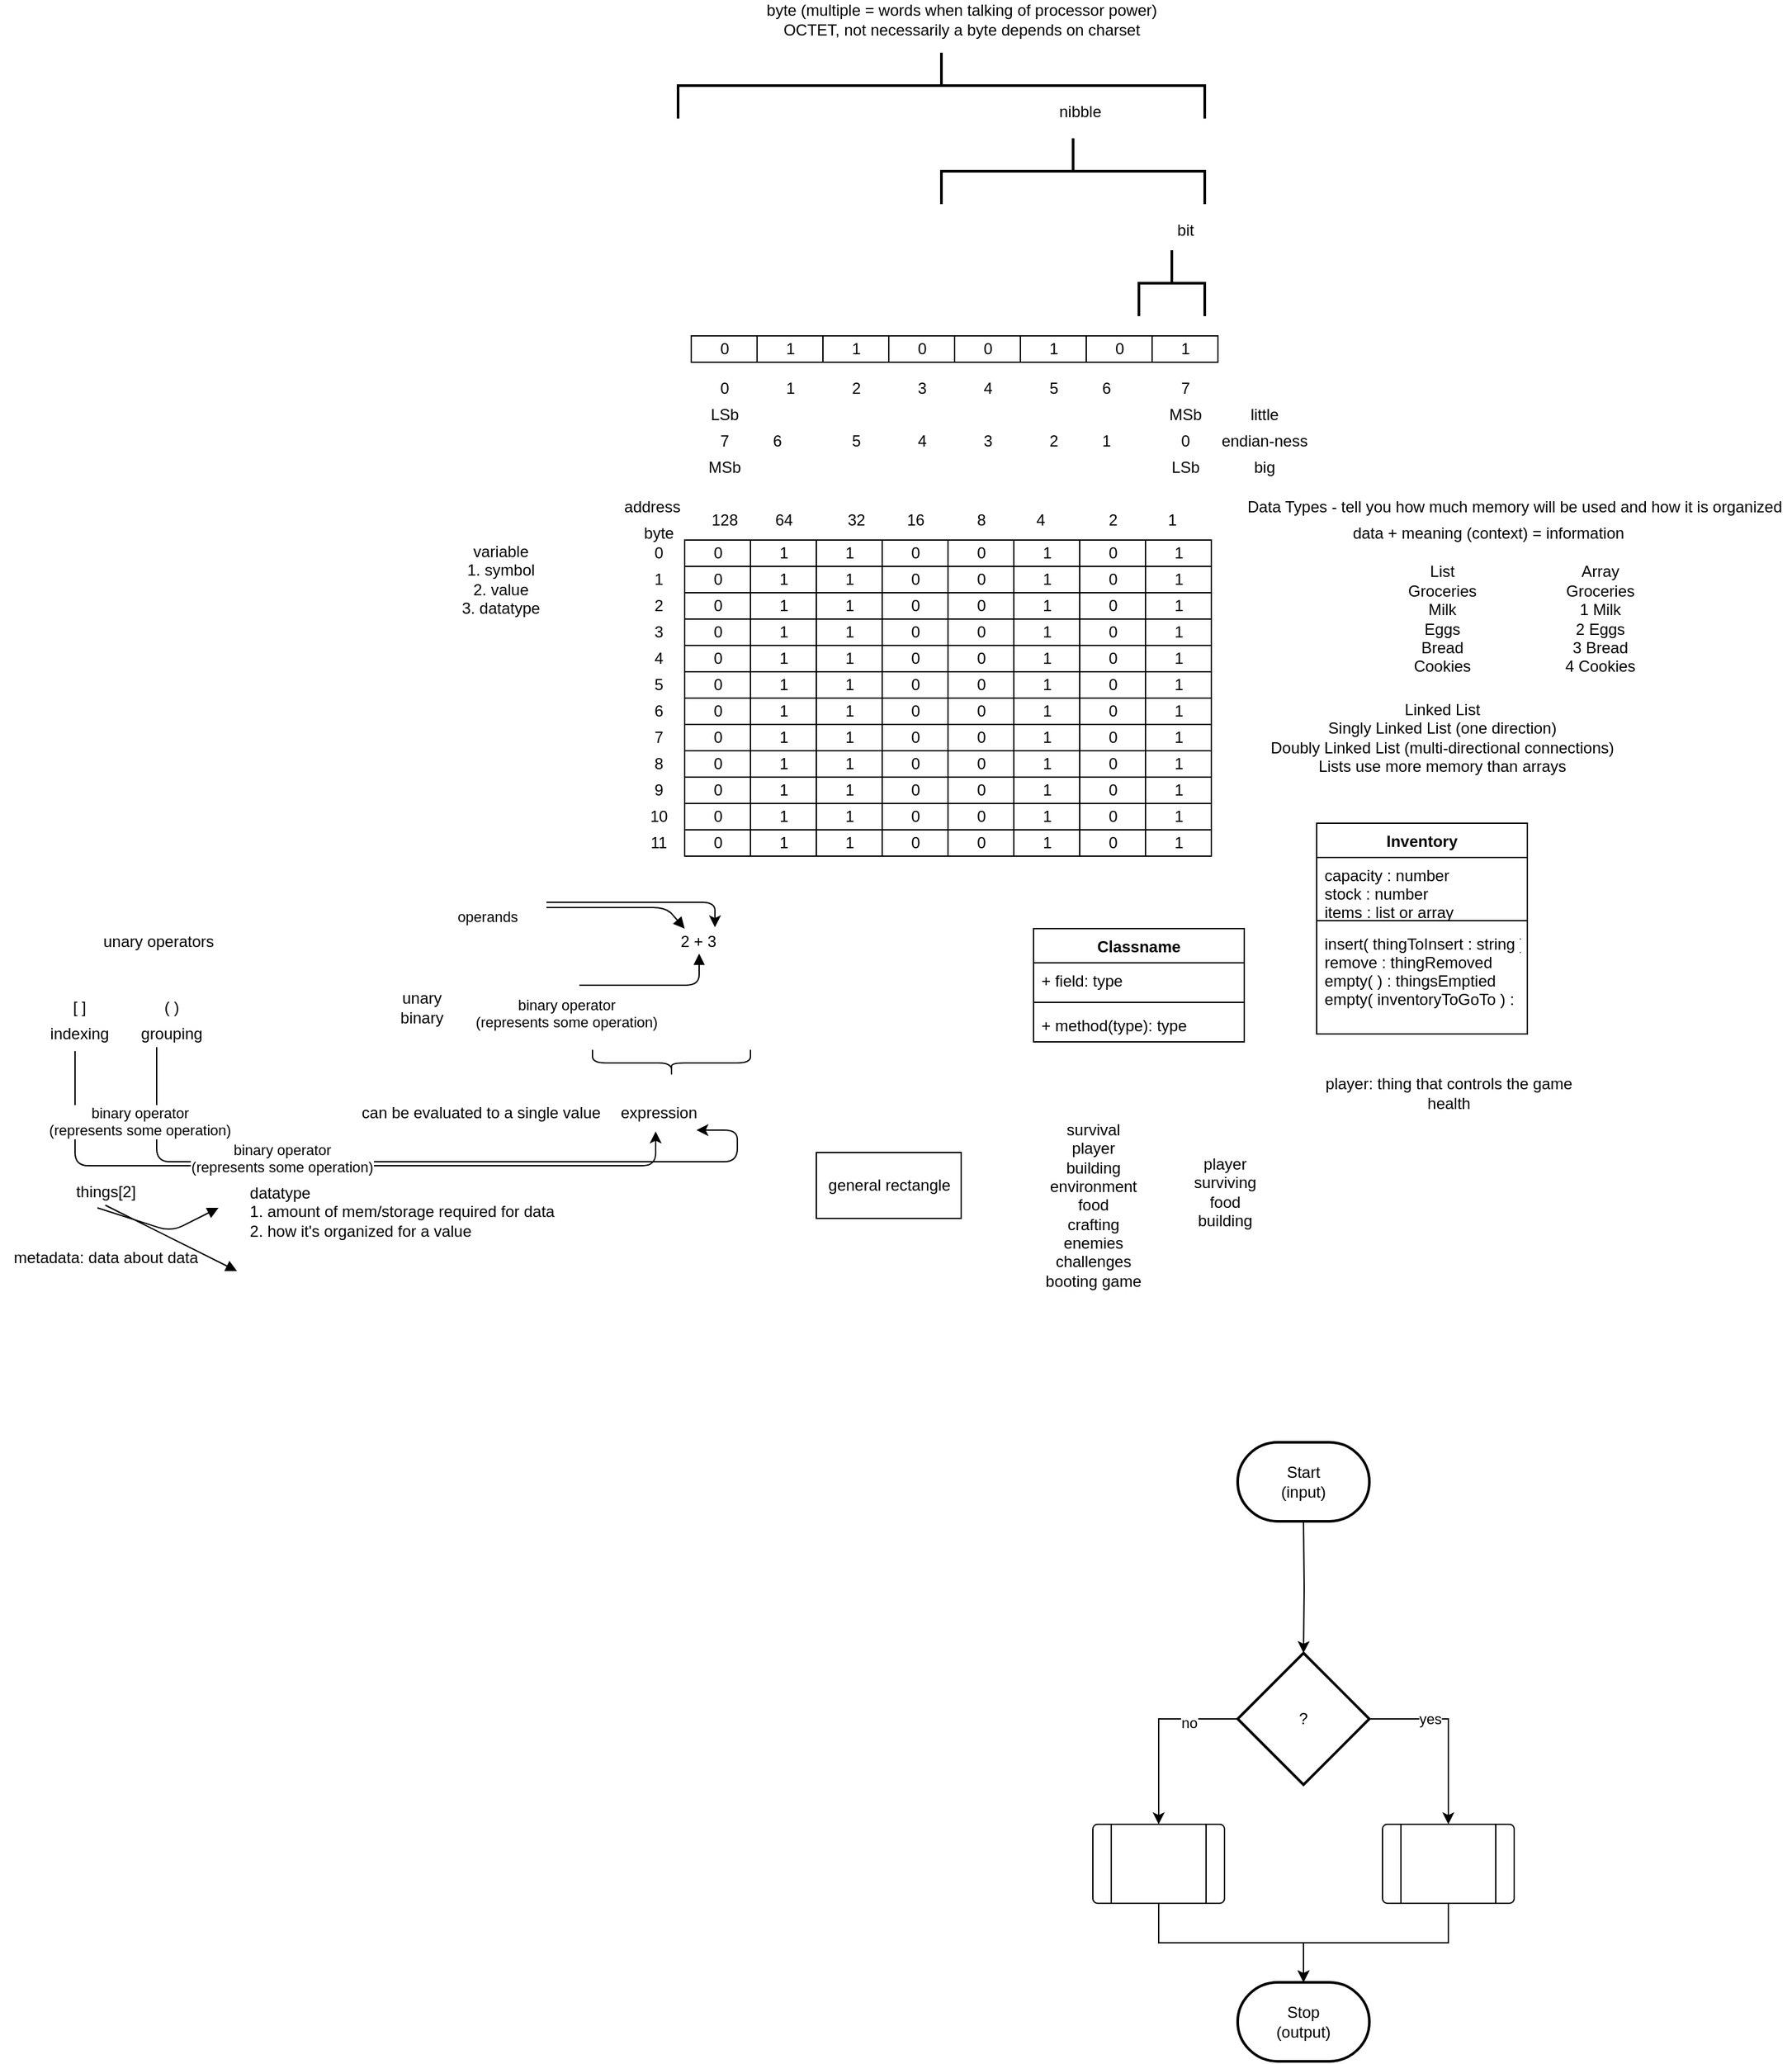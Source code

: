 <mxfile version="13.6.9" type="github">
  <diagram id="5D8qNTRdmMwEj9FWk4MJ" name="Page-1">
    <mxGraphModel dx="2148" dy="1851" grid="1" gridSize="10" guides="1" tooltips="1" connect="1" arrows="1" fold="1" page="1" pageScale="1" pageWidth="850" pageHeight="1100" math="0" shadow="0">
      <root>
        <mxCell id="0" />
        <mxCell id="1" parent="0" />
        <mxCell id="MEVf47uuEOEAfszPCme5-1" value="general rectangle" style="html=1;" parent="1" vertex="1">
          <mxGeometry x="100" y="340" width="110" height="50" as="geometry" />
        </mxCell>
        <mxCell id="P3mPxScj2Zqd-la4n4Jk-1" value="survival&lt;br&gt;player&lt;br&gt;building&lt;br&gt;environment&lt;br&gt;food&lt;br&gt;crafting&lt;br&gt;enemies&lt;br&gt;challenges&lt;br&gt;booting game" style="text;html=1;align=center;verticalAlign=middle;resizable=0;points=[];autosize=1;" vertex="1" parent="1">
          <mxGeometry x="265" y="315" width="90" height="130" as="geometry" />
        </mxCell>
        <mxCell id="MEVf47uuEOEAfszPCme5-2" value="Classname" style="swimlane;fontStyle=1;align=center;verticalAlign=top;childLayout=stackLayout;horizontal=1;startSize=26;horizontalStack=0;resizeParent=1;resizeParentMax=0;resizeLast=0;collapsible=1;marginBottom=0;" parent="1" vertex="1">
          <mxGeometry x="265" y="170" width="160" height="86" as="geometry" />
        </mxCell>
        <mxCell id="MEVf47uuEOEAfszPCme5-3" value="+ field: type" style="text;strokeColor=none;fillColor=none;align=left;verticalAlign=top;spacingLeft=4;spacingRight=4;overflow=hidden;rotatable=0;points=[[0,0.5],[1,0.5]];portConstraint=eastwest;" parent="MEVf47uuEOEAfszPCme5-2" vertex="1">
          <mxGeometry y="26" width="160" height="26" as="geometry" />
        </mxCell>
        <mxCell id="MEVf47uuEOEAfszPCme5-4" value="" style="line;strokeWidth=1;fillColor=none;align=left;verticalAlign=middle;spacingTop=-1;spacingLeft=3;spacingRight=3;rotatable=0;labelPosition=right;points=[];portConstraint=eastwest;" parent="MEVf47uuEOEAfszPCme5-2" vertex="1">
          <mxGeometry y="52" width="160" height="8" as="geometry" />
        </mxCell>
        <mxCell id="MEVf47uuEOEAfszPCme5-5" value="+ method(type): type" style="text;strokeColor=none;fillColor=none;align=left;verticalAlign=top;spacingLeft=4;spacingRight=4;overflow=hidden;rotatable=0;points=[[0,0.5],[1,0.5]];portConstraint=eastwest;" parent="MEVf47uuEOEAfszPCme5-2" vertex="1">
          <mxGeometry y="60" width="160" height="26" as="geometry" />
        </mxCell>
        <mxCell id="P3mPxScj2Zqd-la4n4Jk-2" value="player&lt;br&gt;surviving&lt;br&gt;food&lt;br&gt;building" style="text;html=1;align=center;verticalAlign=middle;resizable=0;points=[];autosize=1;" vertex="1" parent="1">
          <mxGeometry x="380" y="340" width="60" height="60" as="geometry" />
        </mxCell>
        <mxCell id="P3mPxScj2Zqd-la4n4Jk-3" value="player: thing that controls the game&lt;br&gt;health&lt;br&gt;" style="text;html=1;align=center;verticalAlign=middle;resizable=0;points=[];autosize=1;" vertex="1" parent="1">
          <mxGeometry x="480" y="280" width="200" height="30" as="geometry" />
        </mxCell>
        <mxCell id="P3mPxScj2Zqd-la4n4Jk-4" value="Inventory" style="swimlane;fontStyle=1;align=center;verticalAlign=top;childLayout=stackLayout;horizontal=1;startSize=26;horizontalStack=0;resizeParent=1;resizeParentMax=0;resizeLast=0;collapsible=1;marginBottom=0;" vertex="1" parent="1">
          <mxGeometry x="480" y="90" width="160" height="160" as="geometry">
            <mxRectangle x="480" y="90" width="90" height="26" as="alternateBounds" />
          </mxGeometry>
        </mxCell>
        <mxCell id="P3mPxScj2Zqd-la4n4Jk-5" value="capacity : number&#xa;stock : number&#xa;items : list or array&#xa;" style="text;strokeColor=none;fillColor=none;align=left;verticalAlign=top;spacingLeft=4;spacingRight=4;overflow=hidden;rotatable=0;points=[[0,0.5],[1,0.5]];portConstraint=eastwest;" vertex="1" parent="P3mPxScj2Zqd-la4n4Jk-4">
          <mxGeometry y="26" width="160" height="44" as="geometry" />
        </mxCell>
        <mxCell id="P3mPxScj2Zqd-la4n4Jk-6" value="" style="line;strokeWidth=1;fillColor=none;align=left;verticalAlign=middle;spacingTop=-1;spacingLeft=3;spacingRight=3;rotatable=0;labelPosition=right;points=[];portConstraint=eastwest;" vertex="1" parent="P3mPxScj2Zqd-la4n4Jk-4">
          <mxGeometry y="70" width="160" height="8" as="geometry" />
        </mxCell>
        <mxCell id="P3mPxScj2Zqd-la4n4Jk-7" value="insert( thingToInsert : string )&#xa;remove : thingRemoved&#xa;empty( ) : thingsEmptied&#xa;empty( inventoryToGoTo ) : " style="text;strokeColor=none;fillColor=none;align=left;verticalAlign=top;spacingLeft=4;spacingRight=4;overflow=hidden;rotatable=0;points=[[0,0.5],[1,0.5]];portConstraint=eastwest;" vertex="1" parent="P3mPxScj2Zqd-la4n4Jk-4">
          <mxGeometry y="78" width="160" height="82" as="geometry" />
        </mxCell>
        <mxCell id="P3mPxScj2Zqd-la4n4Jk-10" style="edgeStyle=orthogonalEdgeStyle;rounded=0;orthogonalLoop=1;jettySize=auto;html=1;exitX=0.5;exitY=1;exitDx=0;exitDy=0;exitPerimeter=0;entryX=0.5;entryY=0;entryDx=0;entryDy=0;entryPerimeter=0;" edge="1" parent="1" target="P3mPxScj2Zqd-la4n4Jk-9">
          <mxGeometry relative="1" as="geometry">
            <mxPoint x="470" y="620" as="sourcePoint" />
            <mxPoint x="470" y="700" as="targetPoint" />
            <Array as="points" />
          </mxGeometry>
        </mxCell>
        <mxCell id="P3mPxScj2Zqd-la4n4Jk-13" style="edgeStyle=orthogonalEdgeStyle;rounded=0;orthogonalLoop=1;jettySize=auto;html=1;exitX=0;exitY=0.5;exitDx=0;exitDy=0;exitPerimeter=0;entryX=0.5;entryY=0;entryDx=0;entryDy=0;" edge="1" parent="1" source="P3mPxScj2Zqd-la4n4Jk-9" target="P3mPxScj2Zqd-la4n4Jk-11">
          <mxGeometry relative="1" as="geometry" />
        </mxCell>
        <mxCell id="P3mPxScj2Zqd-la4n4Jk-16" value="no" style="edgeLabel;html=1;align=center;verticalAlign=middle;resizable=0;points=[];" vertex="1" connectable="0" parent="P3mPxScj2Zqd-la4n4Jk-13">
          <mxGeometry x="-0.471" y="3" relative="1" as="geometry">
            <mxPoint as="offset" />
          </mxGeometry>
        </mxCell>
        <mxCell id="P3mPxScj2Zqd-la4n4Jk-14" style="edgeStyle=orthogonalEdgeStyle;rounded=0;orthogonalLoop=1;jettySize=auto;html=1;exitX=1;exitY=0.5;exitDx=0;exitDy=0;exitPerimeter=0;entryX=0.5;entryY=0;entryDx=0;entryDy=0;" edge="1" parent="1" source="P3mPxScj2Zqd-la4n4Jk-9" target="P3mPxScj2Zqd-la4n4Jk-12">
          <mxGeometry relative="1" as="geometry" />
        </mxCell>
        <mxCell id="P3mPxScj2Zqd-la4n4Jk-15" value="yes" style="edgeLabel;html=1;align=center;verticalAlign=middle;resizable=0;points=[];" vertex="1" connectable="0" parent="P3mPxScj2Zqd-la4n4Jk-14">
          <mxGeometry x="-0.343" relative="1" as="geometry">
            <mxPoint as="offset" />
          </mxGeometry>
        </mxCell>
        <mxCell id="P3mPxScj2Zqd-la4n4Jk-9" value="?" style="strokeWidth=2;html=1;shape=mxgraph.flowchart.decision;whiteSpace=wrap;" vertex="1" parent="1">
          <mxGeometry x="420" y="720" width="100" height="100" as="geometry" />
        </mxCell>
        <mxCell id="P3mPxScj2Zqd-la4n4Jk-19" style="edgeStyle=orthogonalEdgeStyle;rounded=0;orthogonalLoop=1;jettySize=auto;html=1;exitX=0.5;exitY=1;exitDx=0;exitDy=0;entryX=0.5;entryY=0;entryDx=0;entryDy=0;entryPerimeter=0;" edge="1" parent="1" source="P3mPxScj2Zqd-la4n4Jk-11" target="P3mPxScj2Zqd-la4n4Jk-18">
          <mxGeometry relative="1" as="geometry" />
        </mxCell>
        <mxCell id="P3mPxScj2Zqd-la4n4Jk-11" value="" style="verticalLabelPosition=bottom;verticalAlign=top;html=1;shape=process;whiteSpace=wrap;rounded=1;size=0.14;arcSize=6;" vertex="1" parent="1">
          <mxGeometry x="310" y="850" width="100" height="60" as="geometry" />
        </mxCell>
        <mxCell id="P3mPxScj2Zqd-la4n4Jk-21" style="edgeStyle=orthogonalEdgeStyle;rounded=0;orthogonalLoop=1;jettySize=auto;html=1;exitX=0.5;exitY=1;exitDx=0;exitDy=0;entryX=0.5;entryY=0;entryDx=0;entryDy=0;entryPerimeter=0;" edge="1" parent="1" source="P3mPxScj2Zqd-la4n4Jk-12" target="P3mPxScj2Zqd-la4n4Jk-18">
          <mxGeometry relative="1" as="geometry" />
        </mxCell>
        <mxCell id="P3mPxScj2Zqd-la4n4Jk-12" value="" style="verticalLabelPosition=bottom;verticalAlign=top;html=1;shape=process;whiteSpace=wrap;rounded=1;size=0.14;arcSize=6;" vertex="1" parent="1">
          <mxGeometry x="530" y="850" width="100" height="60" as="geometry" />
        </mxCell>
        <mxCell id="P3mPxScj2Zqd-la4n4Jk-17" value="Start&lt;br&gt;(input)" style="strokeWidth=2;html=1;shape=mxgraph.flowchart.terminator;whiteSpace=wrap;" vertex="1" parent="1">
          <mxGeometry x="420" y="560" width="100" height="60" as="geometry" />
        </mxCell>
        <mxCell id="P3mPxScj2Zqd-la4n4Jk-18" value="Stop&lt;br&gt;(output)" style="strokeWidth=2;html=1;shape=mxgraph.flowchart.terminator;whiteSpace=wrap;" vertex="1" parent="1">
          <mxGeometry x="420" y="970" width="100" height="60" as="geometry" />
        </mxCell>
        <mxCell id="P3mPxScj2Zqd-la4n4Jk-22" value="List&lt;br&gt;Groceries&lt;br&gt;Milk&lt;br&gt;Eggs&lt;br&gt;Bread&lt;br&gt;Cookies" style="text;html=1;align=center;verticalAlign=middle;resizable=0;points=[];autosize=1;" vertex="1" parent="1">
          <mxGeometry x="540" y="-110" width="70" height="90" as="geometry" />
        </mxCell>
        <mxCell id="P3mPxScj2Zqd-la4n4Jk-23" value="Array&lt;br&gt;Groceries&lt;br&gt;1 Milk&lt;br&gt;2 Eggs&lt;br&gt;3 Bread&lt;br&gt;4 Cookies" style="text;html=1;align=center;verticalAlign=middle;resizable=0;points=[];autosize=1;" vertex="1" parent="1">
          <mxGeometry x="660" y="-110" width="70" height="90" as="geometry" />
        </mxCell>
        <mxCell id="P3mPxScj2Zqd-la4n4Jk-24" value="Linked List&lt;br&gt;Singly Linked List (one direction)&lt;br&gt;Doubly Linked List (multi-directional connections)&lt;br&gt;Lists use more memory than arrays" style="text;html=1;align=center;verticalAlign=middle;resizable=0;points=[];autosize=1;" vertex="1" parent="1">
          <mxGeometry x="435" y="-5" width="280" height="60" as="geometry" />
        </mxCell>
        <mxCell id="P3mPxScj2Zqd-la4n4Jk-25" value="Data Types - tell you how much memory will be used and how it is organized" style="text;html=1;align=center;verticalAlign=middle;resizable=0;points=[];autosize=1;" vertex="1" parent="1">
          <mxGeometry x="420" y="-160" width="420" height="20" as="geometry" />
        </mxCell>
        <mxCell id="P3mPxScj2Zqd-la4n4Jk-26" value="data + meaning (context) = information" style="text;html=1;align=center;verticalAlign=middle;resizable=0;points=[];autosize=1;" vertex="1" parent="1">
          <mxGeometry x="500" y="-140" width="220" height="20" as="geometry" />
        </mxCell>
        <mxCell id="P3mPxScj2Zqd-la4n4Jk-35" value="" style="strokeWidth=2;html=1;shape=mxgraph.flowchart.annotation_2;align=left;labelPosition=right;pointerEvents=1;rotation=90;" vertex="1" parent="1">
          <mxGeometry x="345" y="-345" width="50" height="50" as="geometry" />
        </mxCell>
        <mxCell id="P3mPxScj2Zqd-la4n4Jk-36" value="bit" style="text;html=1;align=center;verticalAlign=middle;resizable=0;points=[];autosize=1;" vertex="1" parent="1">
          <mxGeometry x="365" y="-370" width="30" height="20" as="geometry" />
        </mxCell>
        <mxCell id="P3mPxScj2Zqd-la4n4Jk-37" value="" style="strokeWidth=2;html=1;shape=mxgraph.flowchart.annotation_2;align=left;labelPosition=right;pointerEvents=1;rotation=90;" vertex="1" parent="1">
          <mxGeometry x="270" y="-505" width="50" height="200" as="geometry" />
        </mxCell>
        <mxCell id="P3mPxScj2Zqd-la4n4Jk-38" value="nibble" style="text;html=1;align=center;verticalAlign=middle;resizable=0;points=[];autosize=1;" vertex="1" parent="1">
          <mxGeometry x="275" y="-460" width="50" height="20" as="geometry" />
        </mxCell>
        <mxCell id="P3mPxScj2Zqd-la4n4Jk-39" value="" style="strokeWidth=2;html=1;shape=mxgraph.flowchart.annotation_2;align=left;labelPosition=right;pointerEvents=1;rotation=90;" vertex="1" parent="1">
          <mxGeometry x="170" y="-670" width="50" height="400" as="geometry" />
        </mxCell>
        <mxCell id="P3mPxScj2Zqd-la4n4Jk-40" value="byte (multiple = words when talking of processor power)&lt;br&gt;OCTET, not necessarily a byte depends on charset" style="text;html=1;align=center;verticalAlign=middle;resizable=0;points=[];autosize=1;" vertex="1" parent="1">
          <mxGeometry x="55" y="-535" width="310" height="30" as="geometry" />
        </mxCell>
        <mxCell id="P3mPxScj2Zqd-la4n4Jk-41" value="0" style="text;html=1;align=center;verticalAlign=middle;resizable=0;points=[];autosize=1;" vertex="1" parent="1">
          <mxGeometry x="20" y="-250" width="20" height="20" as="geometry" />
        </mxCell>
        <mxCell id="P3mPxScj2Zqd-la4n4Jk-42" value="1" style="text;html=1;align=center;verticalAlign=middle;resizable=0;points=[];autosize=1;" vertex="1" parent="1">
          <mxGeometry x="70" y="-250" width="20" height="20" as="geometry" />
        </mxCell>
        <mxCell id="P3mPxScj2Zqd-la4n4Jk-43" value="2" style="text;html=1;align=center;verticalAlign=middle;resizable=0;points=[];autosize=1;" vertex="1" parent="1">
          <mxGeometry x="120" y="-250" width="20" height="20" as="geometry" />
        </mxCell>
        <mxCell id="P3mPxScj2Zqd-la4n4Jk-44" value="3" style="text;html=1;align=center;verticalAlign=middle;resizable=0;points=[];autosize=1;" vertex="1" parent="1">
          <mxGeometry x="170" y="-250" width="20" height="20" as="geometry" />
        </mxCell>
        <mxCell id="P3mPxScj2Zqd-la4n4Jk-45" value="4" style="text;html=1;align=center;verticalAlign=middle;resizable=0;points=[];autosize=1;" vertex="1" parent="1">
          <mxGeometry x="220" y="-250" width="20" height="20" as="geometry" />
        </mxCell>
        <mxCell id="P3mPxScj2Zqd-la4n4Jk-46" value="5" style="text;html=1;align=center;verticalAlign=middle;resizable=0;points=[];autosize=1;" vertex="1" parent="1">
          <mxGeometry x="270" y="-250" width="20" height="20" as="geometry" />
        </mxCell>
        <mxCell id="P3mPxScj2Zqd-la4n4Jk-48" value="6" style="text;html=1;align=center;verticalAlign=middle;resizable=0;points=[];autosize=1;" vertex="1" parent="1">
          <mxGeometry x="310" y="-250" width="20" height="20" as="geometry" />
        </mxCell>
        <mxCell id="P3mPxScj2Zqd-la4n4Jk-49" value="7" style="text;html=1;align=center;verticalAlign=middle;resizable=0;points=[];autosize=1;" vertex="1" parent="1">
          <mxGeometry x="370" y="-250" width="20" height="20" as="geometry" />
        </mxCell>
        <mxCell id="P3mPxScj2Zqd-la4n4Jk-50" value="LSb" style="text;html=1;align=center;verticalAlign=middle;resizable=0;points=[];autosize=1;" vertex="1" parent="1">
          <mxGeometry x="10" y="-230" width="40" height="20" as="geometry" />
        </mxCell>
        <mxCell id="P3mPxScj2Zqd-la4n4Jk-51" value="MSb" style="text;html=1;align=center;verticalAlign=middle;resizable=0;points=[];autosize=1;" vertex="1" parent="1">
          <mxGeometry x="360" y="-230" width="40" height="20" as="geometry" />
        </mxCell>
        <mxCell id="P3mPxScj2Zqd-la4n4Jk-52" value="7" style="text;html=1;align=center;verticalAlign=middle;resizable=0;points=[];autosize=1;" vertex="1" parent="1">
          <mxGeometry x="20" y="-210" width="20" height="20" as="geometry" />
        </mxCell>
        <mxCell id="P3mPxScj2Zqd-la4n4Jk-53" value="6" style="text;html=1;align=center;verticalAlign=middle;resizable=0;points=[];autosize=1;" vertex="1" parent="1">
          <mxGeometry x="60" y="-210" width="20" height="20" as="geometry" />
        </mxCell>
        <mxCell id="P3mPxScj2Zqd-la4n4Jk-54" value="5" style="text;html=1;align=center;verticalAlign=middle;resizable=0;points=[];autosize=1;" vertex="1" parent="1">
          <mxGeometry x="120" y="-210" width="20" height="20" as="geometry" />
        </mxCell>
        <mxCell id="P3mPxScj2Zqd-la4n4Jk-55" value="4" style="text;html=1;align=center;verticalAlign=middle;resizable=0;points=[];autosize=1;" vertex="1" parent="1">
          <mxGeometry x="170" y="-210" width="20" height="20" as="geometry" />
        </mxCell>
        <mxCell id="P3mPxScj2Zqd-la4n4Jk-56" value="3" style="text;html=1;align=center;verticalAlign=middle;resizable=0;points=[];autosize=1;" vertex="1" parent="1">
          <mxGeometry x="220" y="-210" width="20" height="20" as="geometry" />
        </mxCell>
        <mxCell id="P3mPxScj2Zqd-la4n4Jk-57" value="2" style="text;html=1;align=center;verticalAlign=middle;resizable=0;points=[];autosize=1;" vertex="1" parent="1">
          <mxGeometry x="270" y="-210" width="20" height="20" as="geometry" />
        </mxCell>
        <mxCell id="P3mPxScj2Zqd-la4n4Jk-58" value="1" style="text;html=1;align=center;verticalAlign=middle;resizable=0;points=[];autosize=1;" vertex="1" parent="1">
          <mxGeometry x="310" y="-210" width="20" height="20" as="geometry" />
        </mxCell>
        <mxCell id="P3mPxScj2Zqd-la4n4Jk-59" value="0" style="text;html=1;align=center;verticalAlign=middle;resizable=0;points=[];autosize=1;" vertex="1" parent="1">
          <mxGeometry x="370" y="-210" width="20" height="20" as="geometry" />
        </mxCell>
        <mxCell id="P3mPxScj2Zqd-la4n4Jk-60" value="MSb" style="text;html=1;align=center;verticalAlign=middle;resizable=0;points=[];autosize=1;" vertex="1" parent="1">
          <mxGeometry x="10" y="-190" width="40" height="20" as="geometry" />
        </mxCell>
        <mxCell id="P3mPxScj2Zqd-la4n4Jk-61" value="LSb" style="text;html=1;align=center;verticalAlign=middle;resizable=0;points=[];autosize=1;" vertex="1" parent="1">
          <mxGeometry x="360" y="-190" width="40" height="20" as="geometry" />
        </mxCell>
        <mxCell id="P3mPxScj2Zqd-la4n4Jk-62" value="endian-ness" style="text;html=1;align=center;verticalAlign=middle;resizable=0;points=[];autosize=1;" vertex="1" parent="1">
          <mxGeometry x="400" y="-210" width="80" height="20" as="geometry" />
        </mxCell>
        <mxCell id="P3mPxScj2Zqd-la4n4Jk-63" value="little" style="text;html=1;align=center;verticalAlign=middle;resizable=0;points=[];autosize=1;" vertex="1" parent="1">
          <mxGeometry x="420" y="-230" width="40" height="20" as="geometry" />
        </mxCell>
        <mxCell id="P3mPxScj2Zqd-la4n4Jk-64" value="big" style="text;html=1;align=center;verticalAlign=middle;resizable=0;points=[];autosize=1;" vertex="1" parent="1">
          <mxGeometry x="425" y="-190" width="30" height="20" as="geometry" />
        </mxCell>
        <mxCell id="P3mPxScj2Zqd-la4n4Jk-73" value="0" style="html=1;" vertex="1" parent="1">
          <mxGeometry x="5" y="-280" width="50" height="20" as="geometry" />
        </mxCell>
        <mxCell id="P3mPxScj2Zqd-la4n4Jk-74" value="1" style="html=1;" vertex="1" parent="1">
          <mxGeometry x="55" y="-280" width="50" height="20" as="geometry" />
        </mxCell>
        <mxCell id="P3mPxScj2Zqd-la4n4Jk-75" value="1" style="html=1;" vertex="1" parent="1">
          <mxGeometry x="105" y="-280" width="50" height="20" as="geometry" />
        </mxCell>
        <mxCell id="P3mPxScj2Zqd-la4n4Jk-76" value="0" style="html=1;" vertex="1" parent="1">
          <mxGeometry x="155" y="-280" width="50" height="20" as="geometry" />
        </mxCell>
        <mxCell id="P3mPxScj2Zqd-la4n4Jk-77" value="0" style="html=1;" vertex="1" parent="1">
          <mxGeometry x="205" y="-280" width="50" height="20" as="geometry" />
        </mxCell>
        <mxCell id="P3mPxScj2Zqd-la4n4Jk-78" value="1" style="html=1;" vertex="1" parent="1">
          <mxGeometry x="255" y="-280" width="50" height="20" as="geometry" />
        </mxCell>
        <mxCell id="P3mPxScj2Zqd-la4n4Jk-79" value="0" style="html=1;" vertex="1" parent="1">
          <mxGeometry x="305" y="-280" width="50" height="20" as="geometry" />
        </mxCell>
        <mxCell id="P3mPxScj2Zqd-la4n4Jk-80" value="1" style="html=1;" vertex="1" parent="1">
          <mxGeometry x="355" y="-280" width="50" height="20" as="geometry" />
        </mxCell>
        <mxCell id="P3mPxScj2Zqd-la4n4Jk-81" value="0" style="html=1;" vertex="1" parent="1">
          <mxGeometry y="-125" width="50" height="20" as="geometry" />
        </mxCell>
        <mxCell id="P3mPxScj2Zqd-la4n4Jk-82" value="1" style="html=1;" vertex="1" parent="1">
          <mxGeometry x="50" y="-125" width="50" height="20" as="geometry" />
        </mxCell>
        <mxCell id="P3mPxScj2Zqd-la4n4Jk-83" value="1" style="html=1;" vertex="1" parent="1">
          <mxGeometry x="100" y="-125" width="50" height="20" as="geometry" />
        </mxCell>
        <mxCell id="P3mPxScj2Zqd-la4n4Jk-84" value="0" style="html=1;" vertex="1" parent="1">
          <mxGeometry x="150" y="-125" width="50" height="20" as="geometry" />
        </mxCell>
        <mxCell id="P3mPxScj2Zqd-la4n4Jk-85" value="0" style="html=1;" vertex="1" parent="1">
          <mxGeometry x="200" y="-125" width="50" height="20" as="geometry" />
        </mxCell>
        <mxCell id="P3mPxScj2Zqd-la4n4Jk-86" value="1" style="html=1;" vertex="1" parent="1">
          <mxGeometry x="250" y="-125" width="50" height="20" as="geometry" />
        </mxCell>
        <mxCell id="P3mPxScj2Zqd-la4n4Jk-87" value="0" style="html=1;" vertex="1" parent="1">
          <mxGeometry x="300" y="-125" width="50" height="20" as="geometry" />
        </mxCell>
        <mxCell id="P3mPxScj2Zqd-la4n4Jk-88" value="1" style="html=1;" vertex="1" parent="1">
          <mxGeometry x="350" y="-125" width="50" height="20" as="geometry" />
        </mxCell>
        <mxCell id="P3mPxScj2Zqd-la4n4Jk-89" value="0" style="html=1;" vertex="1" parent="1">
          <mxGeometry y="-105" width="50" height="20" as="geometry" />
        </mxCell>
        <mxCell id="P3mPxScj2Zqd-la4n4Jk-90" value="1" style="html=1;" vertex="1" parent="1">
          <mxGeometry x="50" y="-105" width="50" height="20" as="geometry" />
        </mxCell>
        <mxCell id="P3mPxScj2Zqd-la4n4Jk-91" value="1" style="html=1;" vertex="1" parent="1">
          <mxGeometry x="100" y="-105" width="50" height="20" as="geometry" />
        </mxCell>
        <mxCell id="P3mPxScj2Zqd-la4n4Jk-92" value="0" style="html=1;" vertex="1" parent="1">
          <mxGeometry x="150" y="-105" width="50" height="20" as="geometry" />
        </mxCell>
        <mxCell id="P3mPxScj2Zqd-la4n4Jk-93" value="0" style="html=1;" vertex="1" parent="1">
          <mxGeometry x="200" y="-105" width="50" height="20" as="geometry" />
        </mxCell>
        <mxCell id="P3mPxScj2Zqd-la4n4Jk-94" value="1" style="html=1;" vertex="1" parent="1">
          <mxGeometry x="250" y="-105" width="50" height="20" as="geometry" />
        </mxCell>
        <mxCell id="P3mPxScj2Zqd-la4n4Jk-95" value="0" style="html=1;" vertex="1" parent="1">
          <mxGeometry x="300" y="-105" width="50" height="20" as="geometry" />
        </mxCell>
        <mxCell id="P3mPxScj2Zqd-la4n4Jk-96" value="1" style="html=1;" vertex="1" parent="1">
          <mxGeometry x="350" y="-105" width="50" height="20" as="geometry" />
        </mxCell>
        <mxCell id="P3mPxScj2Zqd-la4n4Jk-97" value="0" style="html=1;" vertex="1" parent="1">
          <mxGeometry y="-85" width="50" height="20" as="geometry" />
        </mxCell>
        <mxCell id="P3mPxScj2Zqd-la4n4Jk-98" value="1" style="html=1;" vertex="1" parent="1">
          <mxGeometry x="50" y="-85" width="50" height="20" as="geometry" />
        </mxCell>
        <mxCell id="P3mPxScj2Zqd-la4n4Jk-99" value="1" style="html=1;" vertex="1" parent="1">
          <mxGeometry x="100" y="-85" width="50" height="20" as="geometry" />
        </mxCell>
        <mxCell id="P3mPxScj2Zqd-la4n4Jk-100" value="0" style="html=1;" vertex="1" parent="1">
          <mxGeometry x="150" y="-85" width="50" height="20" as="geometry" />
        </mxCell>
        <mxCell id="P3mPxScj2Zqd-la4n4Jk-101" value="0" style="html=1;" vertex="1" parent="1">
          <mxGeometry x="200" y="-85" width="50" height="20" as="geometry" />
        </mxCell>
        <mxCell id="P3mPxScj2Zqd-la4n4Jk-102" value="1" style="html=1;" vertex="1" parent="1">
          <mxGeometry x="250" y="-85" width="50" height="20" as="geometry" />
        </mxCell>
        <mxCell id="P3mPxScj2Zqd-la4n4Jk-103" value="0" style="html=1;" vertex="1" parent="1">
          <mxGeometry x="300" y="-85" width="50" height="20" as="geometry" />
        </mxCell>
        <mxCell id="P3mPxScj2Zqd-la4n4Jk-104" value="1" style="html=1;" vertex="1" parent="1">
          <mxGeometry x="350" y="-85" width="50" height="20" as="geometry" />
        </mxCell>
        <mxCell id="P3mPxScj2Zqd-la4n4Jk-105" value="0" style="html=1;" vertex="1" parent="1">
          <mxGeometry y="-65" width="50" height="20" as="geometry" />
        </mxCell>
        <mxCell id="P3mPxScj2Zqd-la4n4Jk-106" value="1" style="html=1;" vertex="1" parent="1">
          <mxGeometry x="50" y="-65" width="50" height="20" as="geometry" />
        </mxCell>
        <mxCell id="P3mPxScj2Zqd-la4n4Jk-107" value="1" style="html=1;" vertex="1" parent="1">
          <mxGeometry x="100" y="-65" width="50" height="20" as="geometry" />
        </mxCell>
        <mxCell id="P3mPxScj2Zqd-la4n4Jk-108" value="0" style="html=1;" vertex="1" parent="1">
          <mxGeometry x="150" y="-65" width="50" height="20" as="geometry" />
        </mxCell>
        <mxCell id="P3mPxScj2Zqd-la4n4Jk-109" value="0" style="html=1;" vertex="1" parent="1">
          <mxGeometry x="200" y="-65" width="50" height="20" as="geometry" />
        </mxCell>
        <mxCell id="P3mPxScj2Zqd-la4n4Jk-110" value="1" style="html=1;" vertex="1" parent="1">
          <mxGeometry x="250" y="-65" width="50" height="20" as="geometry" />
        </mxCell>
        <mxCell id="P3mPxScj2Zqd-la4n4Jk-111" value="0" style="html=1;" vertex="1" parent="1">
          <mxGeometry x="300" y="-65" width="50" height="20" as="geometry" />
        </mxCell>
        <mxCell id="P3mPxScj2Zqd-la4n4Jk-112" value="1" style="html=1;" vertex="1" parent="1">
          <mxGeometry x="350" y="-65" width="50" height="20" as="geometry" />
        </mxCell>
        <mxCell id="P3mPxScj2Zqd-la4n4Jk-113" value="0" style="html=1;" vertex="1" parent="1">
          <mxGeometry y="-45" width="50" height="20" as="geometry" />
        </mxCell>
        <mxCell id="P3mPxScj2Zqd-la4n4Jk-114" value="1" style="html=1;" vertex="1" parent="1">
          <mxGeometry x="50" y="-45" width="50" height="20" as="geometry" />
        </mxCell>
        <mxCell id="P3mPxScj2Zqd-la4n4Jk-115" value="1" style="html=1;" vertex="1" parent="1">
          <mxGeometry x="100" y="-45" width="50" height="20" as="geometry" />
        </mxCell>
        <mxCell id="P3mPxScj2Zqd-la4n4Jk-116" value="0" style="html=1;" vertex="1" parent="1">
          <mxGeometry x="150" y="-45" width="50" height="20" as="geometry" />
        </mxCell>
        <mxCell id="P3mPxScj2Zqd-la4n4Jk-117" value="0" style="html=1;" vertex="1" parent="1">
          <mxGeometry x="200" y="-45" width="50" height="20" as="geometry" />
        </mxCell>
        <mxCell id="P3mPxScj2Zqd-la4n4Jk-118" value="1" style="html=1;" vertex="1" parent="1">
          <mxGeometry x="250" y="-45" width="50" height="20" as="geometry" />
        </mxCell>
        <mxCell id="P3mPxScj2Zqd-la4n4Jk-119" value="0" style="html=1;" vertex="1" parent="1">
          <mxGeometry x="300" y="-45" width="50" height="20" as="geometry" />
        </mxCell>
        <mxCell id="P3mPxScj2Zqd-la4n4Jk-120" value="1" style="html=1;" vertex="1" parent="1">
          <mxGeometry x="350" y="-45" width="50" height="20" as="geometry" />
        </mxCell>
        <mxCell id="P3mPxScj2Zqd-la4n4Jk-121" value="0" style="html=1;" vertex="1" parent="1">
          <mxGeometry y="-25" width="50" height="20" as="geometry" />
        </mxCell>
        <mxCell id="P3mPxScj2Zqd-la4n4Jk-122" value="1" style="html=1;" vertex="1" parent="1">
          <mxGeometry x="50" y="-25" width="50" height="20" as="geometry" />
        </mxCell>
        <mxCell id="P3mPxScj2Zqd-la4n4Jk-123" value="1" style="html=1;" vertex="1" parent="1">
          <mxGeometry x="100" y="-25" width="50" height="20" as="geometry" />
        </mxCell>
        <mxCell id="P3mPxScj2Zqd-la4n4Jk-124" value="0" style="html=1;" vertex="1" parent="1">
          <mxGeometry x="150" y="-25" width="50" height="20" as="geometry" />
        </mxCell>
        <mxCell id="P3mPxScj2Zqd-la4n4Jk-125" value="0" style="html=1;" vertex="1" parent="1">
          <mxGeometry x="200" y="-25" width="50" height="20" as="geometry" />
        </mxCell>
        <mxCell id="P3mPxScj2Zqd-la4n4Jk-126" value="1" style="html=1;" vertex="1" parent="1">
          <mxGeometry x="250" y="-25" width="50" height="20" as="geometry" />
        </mxCell>
        <mxCell id="P3mPxScj2Zqd-la4n4Jk-127" value="0" style="html=1;" vertex="1" parent="1">
          <mxGeometry x="300" y="-25" width="50" height="20" as="geometry" />
        </mxCell>
        <mxCell id="P3mPxScj2Zqd-la4n4Jk-128" value="1" style="html=1;" vertex="1" parent="1">
          <mxGeometry x="350" y="-25" width="50" height="20" as="geometry" />
        </mxCell>
        <mxCell id="P3mPxScj2Zqd-la4n4Jk-129" value="0" style="html=1;" vertex="1" parent="1">
          <mxGeometry y="-5" width="50" height="20" as="geometry" />
        </mxCell>
        <mxCell id="P3mPxScj2Zqd-la4n4Jk-130" value="1" style="html=1;" vertex="1" parent="1">
          <mxGeometry x="50" y="-5" width="50" height="20" as="geometry" />
        </mxCell>
        <mxCell id="P3mPxScj2Zqd-la4n4Jk-131" value="1" style="html=1;" vertex="1" parent="1">
          <mxGeometry x="100" y="-5" width="50" height="20" as="geometry" />
        </mxCell>
        <mxCell id="P3mPxScj2Zqd-la4n4Jk-132" value="0" style="html=1;" vertex="1" parent="1">
          <mxGeometry x="150" y="-5" width="50" height="20" as="geometry" />
        </mxCell>
        <mxCell id="P3mPxScj2Zqd-la4n4Jk-133" value="0" style="html=1;" vertex="1" parent="1">
          <mxGeometry x="200" y="-5" width="50" height="20" as="geometry" />
        </mxCell>
        <mxCell id="P3mPxScj2Zqd-la4n4Jk-134" value="1" style="html=1;" vertex="1" parent="1">
          <mxGeometry x="250" y="-5" width="50" height="20" as="geometry" />
        </mxCell>
        <mxCell id="P3mPxScj2Zqd-la4n4Jk-135" value="0" style="html=1;" vertex="1" parent="1">
          <mxGeometry x="300" y="-5" width="50" height="20" as="geometry" />
        </mxCell>
        <mxCell id="P3mPxScj2Zqd-la4n4Jk-136" value="1" style="html=1;" vertex="1" parent="1">
          <mxGeometry x="350" y="-5" width="50" height="20" as="geometry" />
        </mxCell>
        <mxCell id="P3mPxScj2Zqd-la4n4Jk-137" value="0" style="html=1;" vertex="1" parent="1">
          <mxGeometry y="15" width="50" height="20" as="geometry" />
        </mxCell>
        <mxCell id="P3mPxScj2Zqd-la4n4Jk-138" value="1" style="html=1;" vertex="1" parent="1">
          <mxGeometry x="50" y="15" width="50" height="20" as="geometry" />
        </mxCell>
        <mxCell id="P3mPxScj2Zqd-la4n4Jk-139" value="1" style="html=1;" vertex="1" parent="1">
          <mxGeometry x="100" y="15" width="50" height="20" as="geometry" />
        </mxCell>
        <mxCell id="P3mPxScj2Zqd-la4n4Jk-140" value="0" style="html=1;" vertex="1" parent="1">
          <mxGeometry x="150" y="15" width="50" height="20" as="geometry" />
        </mxCell>
        <mxCell id="P3mPxScj2Zqd-la4n4Jk-141" value="0" style="html=1;" vertex="1" parent="1">
          <mxGeometry x="200" y="15" width="50" height="20" as="geometry" />
        </mxCell>
        <mxCell id="P3mPxScj2Zqd-la4n4Jk-142" value="1" style="html=1;" vertex="1" parent="1">
          <mxGeometry x="250" y="15" width="50" height="20" as="geometry" />
        </mxCell>
        <mxCell id="P3mPxScj2Zqd-la4n4Jk-143" value="0" style="html=1;" vertex="1" parent="1">
          <mxGeometry x="300" y="15" width="50" height="20" as="geometry" />
        </mxCell>
        <mxCell id="P3mPxScj2Zqd-la4n4Jk-144" value="1" style="html=1;" vertex="1" parent="1">
          <mxGeometry x="350" y="15" width="50" height="20" as="geometry" />
        </mxCell>
        <mxCell id="P3mPxScj2Zqd-la4n4Jk-145" value="0" style="html=1;" vertex="1" parent="1">
          <mxGeometry y="35" width="50" height="20" as="geometry" />
        </mxCell>
        <mxCell id="P3mPxScj2Zqd-la4n4Jk-146" value="1" style="html=1;" vertex="1" parent="1">
          <mxGeometry x="50" y="35" width="50" height="20" as="geometry" />
        </mxCell>
        <mxCell id="P3mPxScj2Zqd-la4n4Jk-147" value="1" style="html=1;" vertex="1" parent="1">
          <mxGeometry x="100" y="35" width="50" height="20" as="geometry" />
        </mxCell>
        <mxCell id="P3mPxScj2Zqd-la4n4Jk-148" value="0" style="html=1;" vertex="1" parent="1">
          <mxGeometry x="150" y="35" width="50" height="20" as="geometry" />
        </mxCell>
        <mxCell id="P3mPxScj2Zqd-la4n4Jk-149" value="0" style="html=1;" vertex="1" parent="1">
          <mxGeometry x="200" y="35" width="50" height="20" as="geometry" />
        </mxCell>
        <mxCell id="P3mPxScj2Zqd-la4n4Jk-150" value="1" style="html=1;" vertex="1" parent="1">
          <mxGeometry x="250" y="35" width="50" height="20" as="geometry" />
        </mxCell>
        <mxCell id="P3mPxScj2Zqd-la4n4Jk-151" value="0" style="html=1;" vertex="1" parent="1">
          <mxGeometry x="300" y="35" width="50" height="20" as="geometry" />
        </mxCell>
        <mxCell id="P3mPxScj2Zqd-la4n4Jk-152" value="1" style="html=1;" vertex="1" parent="1">
          <mxGeometry x="350" y="35" width="50" height="20" as="geometry" />
        </mxCell>
        <mxCell id="P3mPxScj2Zqd-la4n4Jk-153" value="0" style="text;html=1;align=center;verticalAlign=middle;resizable=0;points=[];autosize=1;" vertex="1" parent="1">
          <mxGeometry x="-30" y="-125" width="20" height="20" as="geometry" />
        </mxCell>
        <mxCell id="P3mPxScj2Zqd-la4n4Jk-155" value="1" style="text;html=1;align=center;verticalAlign=middle;resizable=0;points=[];autosize=1;" vertex="1" parent="1">
          <mxGeometry x="-30" y="-105" width="20" height="20" as="geometry" />
        </mxCell>
        <mxCell id="P3mPxScj2Zqd-la4n4Jk-156" value="2" style="text;html=1;align=center;verticalAlign=middle;resizable=0;points=[];autosize=1;" vertex="1" parent="1">
          <mxGeometry x="-30" y="-85" width="20" height="20" as="geometry" />
        </mxCell>
        <mxCell id="P3mPxScj2Zqd-la4n4Jk-157" value="3" style="text;html=1;align=center;verticalAlign=middle;resizable=0;points=[];autosize=1;" vertex="1" parent="1">
          <mxGeometry x="-30" y="-65" width="20" height="20" as="geometry" />
        </mxCell>
        <mxCell id="P3mPxScj2Zqd-la4n4Jk-158" value="4" style="text;html=1;align=center;verticalAlign=middle;resizable=0;points=[];autosize=1;" vertex="1" parent="1">
          <mxGeometry x="-30" y="-45" width="20" height="20" as="geometry" />
        </mxCell>
        <mxCell id="P3mPxScj2Zqd-la4n4Jk-159" value="5" style="text;html=1;align=center;verticalAlign=middle;resizable=0;points=[];autosize=1;" vertex="1" parent="1">
          <mxGeometry x="-30" y="-25" width="20" height="20" as="geometry" />
        </mxCell>
        <mxCell id="P3mPxScj2Zqd-la4n4Jk-160" value="6" style="text;html=1;align=center;verticalAlign=middle;resizable=0;points=[];autosize=1;" vertex="1" parent="1">
          <mxGeometry x="-30" y="-5" width="20" height="20" as="geometry" />
        </mxCell>
        <mxCell id="P3mPxScj2Zqd-la4n4Jk-161" value="7" style="text;html=1;align=center;verticalAlign=middle;resizable=0;points=[];autosize=1;" vertex="1" parent="1">
          <mxGeometry x="-30" y="15" width="20" height="20" as="geometry" />
        </mxCell>
        <mxCell id="P3mPxScj2Zqd-la4n4Jk-162" value="8" style="text;html=1;align=center;verticalAlign=middle;resizable=0;points=[];autosize=1;" vertex="1" parent="1">
          <mxGeometry x="-30" y="35" width="20" height="20" as="geometry" />
        </mxCell>
        <mxCell id="P3mPxScj2Zqd-la4n4Jk-163" value="byte" style="text;html=1;align=center;verticalAlign=middle;resizable=0;points=[];autosize=1;" vertex="1" parent="1">
          <mxGeometry x="-40" y="-140" width="40" height="20" as="geometry" />
        </mxCell>
        <mxCell id="P3mPxScj2Zqd-la4n4Jk-165" value="address" style="text;html=1;align=center;verticalAlign=middle;resizable=0;points=[];autosize=1;" vertex="1" parent="1">
          <mxGeometry x="-55" y="-160" width="60" height="20" as="geometry" />
        </mxCell>
        <mxCell id="P3mPxScj2Zqd-la4n4Jk-166" value="1" style="text;html=1;align=center;verticalAlign=middle;resizable=0;points=[];autosize=1;" vertex="1" parent="1">
          <mxGeometry x="360" y="-150" width="20" height="20" as="geometry" />
        </mxCell>
        <mxCell id="P3mPxScj2Zqd-la4n4Jk-167" value="2" style="text;html=1;align=center;verticalAlign=middle;resizable=0;points=[];autosize=1;" vertex="1" parent="1">
          <mxGeometry x="315" y="-150" width="20" height="20" as="geometry" />
        </mxCell>
        <mxCell id="P3mPxScj2Zqd-la4n4Jk-172" value="4" style="text;html=1;align=center;verticalAlign=middle;resizable=0;points=[];autosize=1;" vertex="1" parent="1">
          <mxGeometry x="260" y="-150" width="20" height="20" as="geometry" />
        </mxCell>
        <mxCell id="P3mPxScj2Zqd-la4n4Jk-173" value="8" style="text;html=1;align=center;verticalAlign=middle;resizable=0;points=[];autosize=1;" vertex="1" parent="1">
          <mxGeometry x="215" y="-150" width="20" height="20" as="geometry" />
        </mxCell>
        <mxCell id="P3mPxScj2Zqd-la4n4Jk-174" value="16" style="text;html=1;align=center;verticalAlign=middle;resizable=0;points=[];autosize=1;" vertex="1" parent="1">
          <mxGeometry x="160" y="-150" width="30" height="20" as="geometry" />
        </mxCell>
        <mxCell id="P3mPxScj2Zqd-la4n4Jk-175" value="32" style="text;html=1;align=center;verticalAlign=middle;resizable=0;points=[];autosize=1;" vertex="1" parent="1">
          <mxGeometry x="115" y="-150" width="30" height="20" as="geometry" />
        </mxCell>
        <mxCell id="P3mPxScj2Zqd-la4n4Jk-176" value="64" style="text;html=1;align=center;verticalAlign=middle;resizable=0;points=[];autosize=1;" vertex="1" parent="1">
          <mxGeometry x="60" y="-150" width="30" height="20" as="geometry" />
        </mxCell>
        <mxCell id="P3mPxScj2Zqd-la4n4Jk-177" value="128" style="text;html=1;align=center;verticalAlign=middle;resizable=0;points=[];autosize=1;" vertex="1" parent="1">
          <mxGeometry x="10" y="-150" width="40" height="20" as="geometry" />
        </mxCell>
        <mxCell id="P3mPxScj2Zqd-la4n4Jk-178" value="variable&lt;br&gt;1. symbol&lt;br&gt;2. value&lt;br&gt;3. datatype" style="text;html=1;align=center;verticalAlign=middle;resizable=0;points=[];autosize=1;" vertex="1" parent="1">
          <mxGeometry x="-175" y="-125" width="70" height="60" as="geometry" />
        </mxCell>
        <mxCell id="P3mPxScj2Zqd-la4n4Jk-179" value="0" style="html=1;" vertex="1" parent="1">
          <mxGeometry y="55" width="50" height="20" as="geometry" />
        </mxCell>
        <mxCell id="P3mPxScj2Zqd-la4n4Jk-180" value="1" style="html=1;" vertex="1" parent="1">
          <mxGeometry x="50" y="55" width="50" height="20" as="geometry" />
        </mxCell>
        <mxCell id="P3mPxScj2Zqd-la4n4Jk-181" value="1" style="html=1;" vertex="1" parent="1">
          <mxGeometry x="100" y="55" width="50" height="20" as="geometry" />
        </mxCell>
        <mxCell id="P3mPxScj2Zqd-la4n4Jk-182" value="0" style="html=1;" vertex="1" parent="1">
          <mxGeometry x="150" y="55" width="50" height="20" as="geometry" />
        </mxCell>
        <mxCell id="P3mPxScj2Zqd-la4n4Jk-183" value="0" style="html=1;" vertex="1" parent="1">
          <mxGeometry x="200" y="55" width="50" height="20" as="geometry" />
        </mxCell>
        <mxCell id="P3mPxScj2Zqd-la4n4Jk-184" value="1" style="html=1;" vertex="1" parent="1">
          <mxGeometry x="250" y="55" width="50" height="20" as="geometry" />
        </mxCell>
        <mxCell id="P3mPxScj2Zqd-la4n4Jk-185" value="0" style="html=1;" vertex="1" parent="1">
          <mxGeometry x="300" y="55" width="50" height="20" as="geometry" />
        </mxCell>
        <mxCell id="P3mPxScj2Zqd-la4n4Jk-186" value="1" style="html=1;" vertex="1" parent="1">
          <mxGeometry x="350" y="55" width="50" height="20" as="geometry" />
        </mxCell>
        <mxCell id="P3mPxScj2Zqd-la4n4Jk-187" value="9" style="text;html=1;align=center;verticalAlign=middle;resizable=0;points=[];autosize=1;" vertex="1" parent="1">
          <mxGeometry x="-30" y="55" width="20" height="20" as="geometry" />
        </mxCell>
        <mxCell id="P3mPxScj2Zqd-la4n4Jk-198" value="0" style="html=1;" vertex="1" parent="1">
          <mxGeometry y="75" width="50" height="20" as="geometry" />
        </mxCell>
        <mxCell id="P3mPxScj2Zqd-la4n4Jk-199" value="1" style="html=1;" vertex="1" parent="1">
          <mxGeometry x="50" y="75" width="50" height="20" as="geometry" />
        </mxCell>
        <mxCell id="P3mPxScj2Zqd-la4n4Jk-200" value="1" style="html=1;" vertex="1" parent="1">
          <mxGeometry x="100" y="75" width="50" height="20" as="geometry" />
        </mxCell>
        <mxCell id="P3mPxScj2Zqd-la4n4Jk-201" value="0" style="html=1;" vertex="1" parent="1">
          <mxGeometry x="150" y="75" width="50" height="20" as="geometry" />
        </mxCell>
        <mxCell id="P3mPxScj2Zqd-la4n4Jk-202" value="0" style="html=1;" vertex="1" parent="1">
          <mxGeometry x="200" y="75" width="50" height="20" as="geometry" />
        </mxCell>
        <mxCell id="P3mPxScj2Zqd-la4n4Jk-203" value="1" style="html=1;" vertex="1" parent="1">
          <mxGeometry x="250" y="75" width="50" height="20" as="geometry" />
        </mxCell>
        <mxCell id="P3mPxScj2Zqd-la4n4Jk-204" value="0" style="html=1;" vertex="1" parent="1">
          <mxGeometry x="300" y="75" width="50" height="20" as="geometry" />
        </mxCell>
        <mxCell id="P3mPxScj2Zqd-la4n4Jk-205" value="1" style="html=1;" vertex="1" parent="1">
          <mxGeometry x="350" y="75" width="50" height="20" as="geometry" />
        </mxCell>
        <mxCell id="P3mPxScj2Zqd-la4n4Jk-206" value="10" style="text;html=1;align=center;verticalAlign=middle;resizable=0;points=[];autosize=1;" vertex="1" parent="1">
          <mxGeometry x="-35" y="75" width="30" height="20" as="geometry" />
        </mxCell>
        <mxCell id="P3mPxScj2Zqd-la4n4Jk-207" value="0" style="html=1;" vertex="1" parent="1">
          <mxGeometry y="95" width="50" height="20" as="geometry" />
        </mxCell>
        <mxCell id="P3mPxScj2Zqd-la4n4Jk-208" value="1" style="html=1;" vertex="1" parent="1">
          <mxGeometry x="50" y="95" width="50" height="20" as="geometry" />
        </mxCell>
        <mxCell id="P3mPxScj2Zqd-la4n4Jk-209" value="1" style="html=1;" vertex="1" parent="1">
          <mxGeometry x="100" y="95" width="50" height="20" as="geometry" />
        </mxCell>
        <mxCell id="P3mPxScj2Zqd-la4n4Jk-210" value="0" style="html=1;" vertex="1" parent="1">
          <mxGeometry x="150" y="95" width="50" height="20" as="geometry" />
        </mxCell>
        <mxCell id="P3mPxScj2Zqd-la4n4Jk-211" value="0" style="html=1;" vertex="1" parent="1">
          <mxGeometry x="200" y="95" width="50" height="20" as="geometry" />
        </mxCell>
        <mxCell id="P3mPxScj2Zqd-la4n4Jk-212" value="1" style="html=1;" vertex="1" parent="1">
          <mxGeometry x="250" y="95" width="50" height="20" as="geometry" />
        </mxCell>
        <mxCell id="P3mPxScj2Zqd-la4n4Jk-213" value="0" style="html=1;" vertex="1" parent="1">
          <mxGeometry x="300" y="95" width="50" height="20" as="geometry" />
        </mxCell>
        <mxCell id="P3mPxScj2Zqd-la4n4Jk-214" value="1" style="html=1;" vertex="1" parent="1">
          <mxGeometry x="350" y="95" width="50" height="20" as="geometry" />
        </mxCell>
        <mxCell id="P3mPxScj2Zqd-la4n4Jk-215" value="11" style="text;html=1;align=center;verticalAlign=middle;resizable=0;points=[];autosize=1;" vertex="1" parent="1">
          <mxGeometry x="-35" y="95" width="30" height="20" as="geometry" />
        </mxCell>
        <mxCell id="P3mPxScj2Zqd-la4n4Jk-216" value="2 + 3" style="text;html=1;align=center;verticalAlign=middle;resizable=0;points=[];autosize=1;" vertex="1" parent="1">
          <mxGeometry x="-10" y="170" width="40" height="20" as="geometry" />
        </mxCell>
        <mxCell id="P3mPxScj2Zqd-la4n4Jk-217" value="binary operator&lt;br&gt;(represents some operation)" style="html=1;verticalAlign=bottom;endArrow=block;entryX=0.525;entryY=0.95;entryDx=0;entryDy=0;entryPerimeter=0;" edge="1" parent="1" target="P3mPxScj2Zqd-la4n4Jk-216">
          <mxGeometry x="0.583" y="108" width="80" relative="1" as="geometry">
            <mxPoint x="-80" y="213" as="sourcePoint" />
            <mxPoint x="15" y="212.5" as="targetPoint" />
            <Array as="points">
              <mxPoint x="11" y="213" />
            </Array>
            <mxPoint x="7" y="37" as="offset" />
          </mxGeometry>
        </mxCell>
        <mxCell id="P3mPxScj2Zqd-la4n4Jk-218" value="operands" style="html=1;verticalAlign=bottom;endArrow=block;entryX=0.25;entryY=0;entryDx=0;entryDy=0;entryPerimeter=0;" edge="1" parent="1" target="P3mPxScj2Zqd-la4n4Jk-216">
          <mxGeometry x="0.621" y="-137" width="80" relative="1" as="geometry">
            <mxPoint x="-105" y="154" as="sourcePoint" />
            <mxPoint x="-14" y="130" as="targetPoint" />
            <Array as="points">
              <mxPoint x="-14" y="154" />
            </Array>
            <mxPoint x="-33" y="-74" as="offset" />
          </mxGeometry>
        </mxCell>
        <mxCell id="P3mPxScj2Zqd-la4n4Jk-220" value="" style="edgeStyle=segmentEdgeStyle;endArrow=classic;html=1;entryX=0.825;entryY=-0.05;entryDx=0;entryDy=0;entryPerimeter=0;" edge="1" parent="1" target="P3mPxScj2Zqd-la4n4Jk-216">
          <mxGeometry width="50" height="50" relative="1" as="geometry">
            <mxPoint x="-105" y="150" as="sourcePoint" />
            <mxPoint x="-55" y="100" as="targetPoint" />
          </mxGeometry>
        </mxCell>
        <mxCell id="P3mPxScj2Zqd-la4n4Jk-221" value="unary&lt;br&gt;binary" style="text;html=1;align=center;verticalAlign=middle;resizable=0;points=[];autosize=1;" vertex="1" parent="1">
          <mxGeometry x="-225" y="215" width="50" height="30" as="geometry" />
        </mxCell>
        <mxCell id="P3mPxScj2Zqd-la4n4Jk-222" value="" style="shape=image;html=1;verticalAlign=top;verticalLabelPosition=bottom;labelBackgroundColor=#ffffff;imageAspect=0;aspect=fixed;image=https://cdn2.iconfinder.com/data/icons/calculator-toolbox/64/square_root-128.png" vertex="1" parent="1">
          <mxGeometry x="-310" y="212" width="33" height="33" as="geometry" />
        </mxCell>
        <mxCell id="P3mPxScj2Zqd-la4n4Jk-224" value="unary operators" style="text;html=1;align=center;verticalAlign=middle;resizable=0;points=[];autosize=1;" vertex="1" parent="1">
          <mxGeometry x="-450" y="170" width="100" height="20" as="geometry" />
        </mxCell>
        <mxCell id="P3mPxScj2Zqd-la4n4Jk-225" value="[ ]" style="text;html=1;align=center;verticalAlign=middle;resizable=0;points=[];autosize=1;" vertex="1" parent="1">
          <mxGeometry x="-475" y="220" width="30" height="20" as="geometry" />
        </mxCell>
        <mxCell id="P3mPxScj2Zqd-la4n4Jk-226" value="( )" style="text;html=1;align=center;verticalAlign=middle;resizable=0;points=[];autosize=1;" vertex="1" parent="1">
          <mxGeometry x="-405" y="220" width="30" height="20" as="geometry" />
        </mxCell>
        <mxCell id="P3mPxScj2Zqd-la4n4Jk-227" value="indexing" style="text;html=1;align=center;verticalAlign=middle;resizable=0;points=[];autosize=1;" vertex="1" parent="1">
          <mxGeometry x="-490" y="240" width="60" height="20" as="geometry" />
        </mxCell>
        <mxCell id="P3mPxScj2Zqd-la4n4Jk-228" value="grouping" style="text;html=1;align=center;verticalAlign=middle;resizable=0;points=[];autosize=1;" vertex="1" parent="1">
          <mxGeometry x="-420" y="240" width="60" height="20" as="geometry" />
        </mxCell>
        <mxCell id="P3mPxScj2Zqd-la4n4Jk-229" value="" style="shape=curlyBracket;whiteSpace=wrap;html=1;rounded=1;rotation=-90;" vertex="1" parent="1">
          <mxGeometry x="-20" y="212" width="20" height="120" as="geometry" />
        </mxCell>
        <mxCell id="P3mPxScj2Zqd-la4n4Jk-230" value="expression" style="text;html=1;align=center;verticalAlign=middle;resizable=0;points=[];autosize=1;" vertex="1" parent="1">
          <mxGeometry x="-55" y="300" width="70" height="20" as="geometry" />
        </mxCell>
        <mxCell id="P3mPxScj2Zqd-la4n4Jk-232" value="" style="edgeStyle=segmentEdgeStyle;endArrow=classic;html=1;entryX=0.471;entryY=1.2;entryDx=0;entryDy=0;entryPerimeter=0;exitX=0.45;exitY=1.15;exitDx=0;exitDy=0;exitPerimeter=0;" edge="1" parent="1" source="P3mPxScj2Zqd-la4n4Jk-227" target="P3mPxScj2Zqd-la4n4Jk-230">
          <mxGeometry width="50" height="50" relative="1" as="geometry">
            <mxPoint x="-530" y="350" as="sourcePoint" />
            <mxPoint x="-350" y="300" as="targetPoint" />
            <Array as="points">
              <mxPoint x="-463" y="350" />
              <mxPoint x="-22" y="350" />
            </Array>
          </mxGeometry>
        </mxCell>
        <mxCell id="P3mPxScj2Zqd-la4n4Jk-233" value="" style="edgeStyle=segmentEdgeStyle;endArrow=classic;html=1;entryX=0.914;entryY=1.15;entryDx=0;entryDy=0;entryPerimeter=0;exitX=0.45;exitY=1.15;exitDx=0;exitDy=0;exitPerimeter=0;" edge="1" parent="1" target="P3mPxScj2Zqd-la4n4Jk-230">
          <mxGeometry width="50" height="50" relative="1" as="geometry">
            <mxPoint x="-401" y="260" as="sourcePoint" />
            <mxPoint x="39.97" y="321" as="targetPoint" />
            <Array as="points">
              <mxPoint x="-401" y="347" />
              <mxPoint x="40" y="347" />
              <mxPoint x="40" y="323" />
            </Array>
          </mxGeometry>
        </mxCell>
        <mxCell id="P3mPxScj2Zqd-la4n4Jk-234" value="can be evaluated to a single value" style="text;html=1;align=center;verticalAlign=middle;resizable=0;points=[];autosize=1;" vertex="1" parent="1">
          <mxGeometry x="-255" y="300" width="200" height="20" as="geometry" />
        </mxCell>
        <mxCell id="P3mPxScj2Zqd-la4n4Jk-235" value="things[2]" style="text;html=1;align=center;verticalAlign=middle;resizable=0;points=[];autosize=1;" vertex="1" parent="1">
          <mxGeometry x="-470" y="360" width="60" height="20" as="geometry" />
        </mxCell>
        <mxCell id="P3mPxScj2Zqd-la4n4Jk-236" value="metadata: data about data" style="text;html=1;align=center;verticalAlign=middle;resizable=0;points=[];autosize=1;" vertex="1" parent="1">
          <mxGeometry x="-520" y="410" width="160" height="20" as="geometry" />
        </mxCell>
        <mxCell id="P3mPxScj2Zqd-la4n4Jk-237" value="binary operator&lt;br&gt;(represents some operation)" style="html=1;verticalAlign=bottom;endArrow=block;exitX=0.4;exitY=1.1;exitDx=0;exitDy=0;exitPerimeter=0;" edge="1" parent="1" source="P3mPxScj2Zqd-la4n4Jk-235">
          <mxGeometry x="0.583" y="108" width="80" relative="1" as="geometry">
            <mxPoint x="-445.5" y="392" as="sourcePoint" />
            <mxPoint x="-354" y="382" as="targetPoint" />
            <Array as="points">
              <mxPoint x="-390" y="400" />
            </Array>
            <mxPoint x="7" y="37" as="offset" />
          </mxGeometry>
        </mxCell>
        <mxCell id="P3mPxScj2Zqd-la4n4Jk-239" value="&lt;div style=&quot;text-align: left&quot;&gt;&lt;span&gt;datatype&lt;/span&gt;&lt;/div&gt;1. amount of mem/storage required for data&lt;br&gt;&lt;div style=&quot;text-align: left&quot;&gt;&lt;span&gt;2. how it&#39;s organized for a value&lt;/span&gt;&lt;/div&gt;" style="text;html=1;align=center;verticalAlign=middle;resizable=0;points=[];autosize=1;" vertex="1" parent="1">
          <mxGeometry x="-340" y="360" width="250" height="50" as="geometry" />
        </mxCell>
        <mxCell id="P3mPxScj2Zqd-la4n4Jk-240" value="binary operator&lt;br&gt;(represents some operation)" style="html=1;verticalAlign=bottom;endArrow=block;" edge="1" parent="1">
          <mxGeometry x="0.583" y="108" width="80" relative="1" as="geometry">
            <mxPoint x="-440" y="380" as="sourcePoint" />
            <mxPoint x="-340" y="430" as="targetPoint" />
            <Array as="points">
              <mxPoint x="-380" y="410" />
            </Array>
            <mxPoint x="7" y="37" as="offset" />
          </mxGeometry>
        </mxCell>
      </root>
    </mxGraphModel>
  </diagram>
</mxfile>
